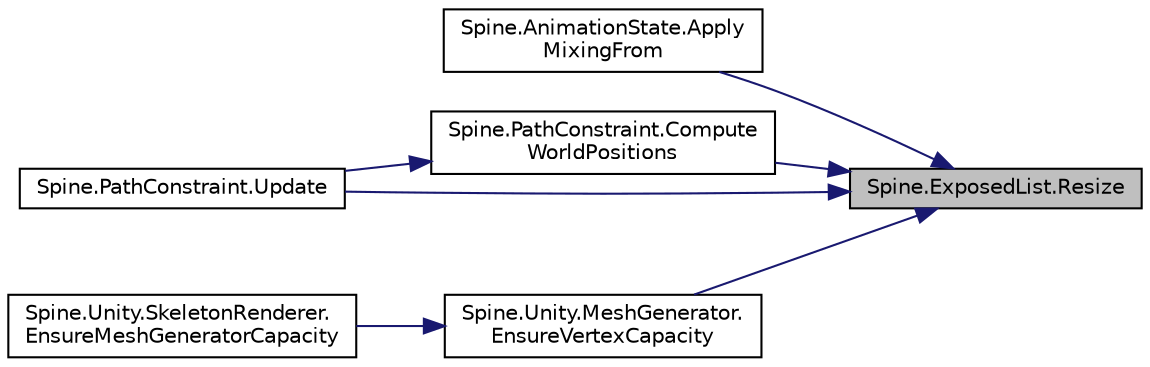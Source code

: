 digraph "Spine.ExposedList.Resize"
{
 // LATEX_PDF_SIZE
  edge [fontname="Helvetica",fontsize="10",labelfontname="Helvetica",labelfontsize="10"];
  node [fontname="Helvetica",fontsize="10",shape=record];
  rankdir="RL";
  Node1 [label="Spine.ExposedList.Resize",height=0.2,width=0.4,color="black", fillcolor="grey75", style="filled", fontcolor="black",tooltip=" "];
  Node1 -> Node2 [dir="back",color="midnightblue",fontsize="10",style="solid"];
  Node2 [label="Spine.AnimationState.Apply\lMixingFrom",height=0.2,width=0.4,color="black", fillcolor="white", style="filled",URL="$class_spine_1_1_animation_state.html#a065eabb3d095d6b6299fc736a87c2640",tooltip=" "];
  Node1 -> Node3 [dir="back",color="midnightblue",fontsize="10",style="solid"];
  Node3 [label="Spine.PathConstraint.Compute\lWorldPositions",height=0.2,width=0.4,color="black", fillcolor="white", style="filled",URL="$class_spine_1_1_path_constraint.html#a0a486ebfb77dc0339a9cd45bd12ad9d2",tooltip=" "];
  Node3 -> Node4 [dir="back",color="midnightblue",fontsize="10",style="solid"];
  Node4 [label="Spine.PathConstraint.Update",height=0.2,width=0.4,color="black", fillcolor="white", style="filled",URL="$class_spine_1_1_path_constraint.html#a1b84dbe4fd8e07faa1e9f1e4f61948f7",tooltip=" "];
  Node1 -> Node5 [dir="back",color="midnightblue",fontsize="10",style="solid"];
  Node5 [label="Spine.Unity.MeshGenerator.\lEnsureVertexCapacity",height=0.2,width=0.4,color="black", fillcolor="white", style="filled",URL="$class_spine_1_1_unity_1_1_mesh_generator.html#a7eab2e56b3fd22c50bb71b3e2f07925c",tooltip=" "];
  Node5 -> Node6 [dir="back",color="midnightblue",fontsize="10",style="solid"];
  Node6 [label="Spine.Unity.SkeletonRenderer.\lEnsureMeshGeneratorCapacity",height=0.2,width=0.4,color="black", fillcolor="white", style="filled",URL="$class_spine_1_1_unity_1_1_skeleton_renderer.html#a0d6a55b5e192a4adc4a733a61f696201",tooltip=" "];
  Node1 -> Node4 [dir="back",color="midnightblue",fontsize="10",style="solid"];
}
